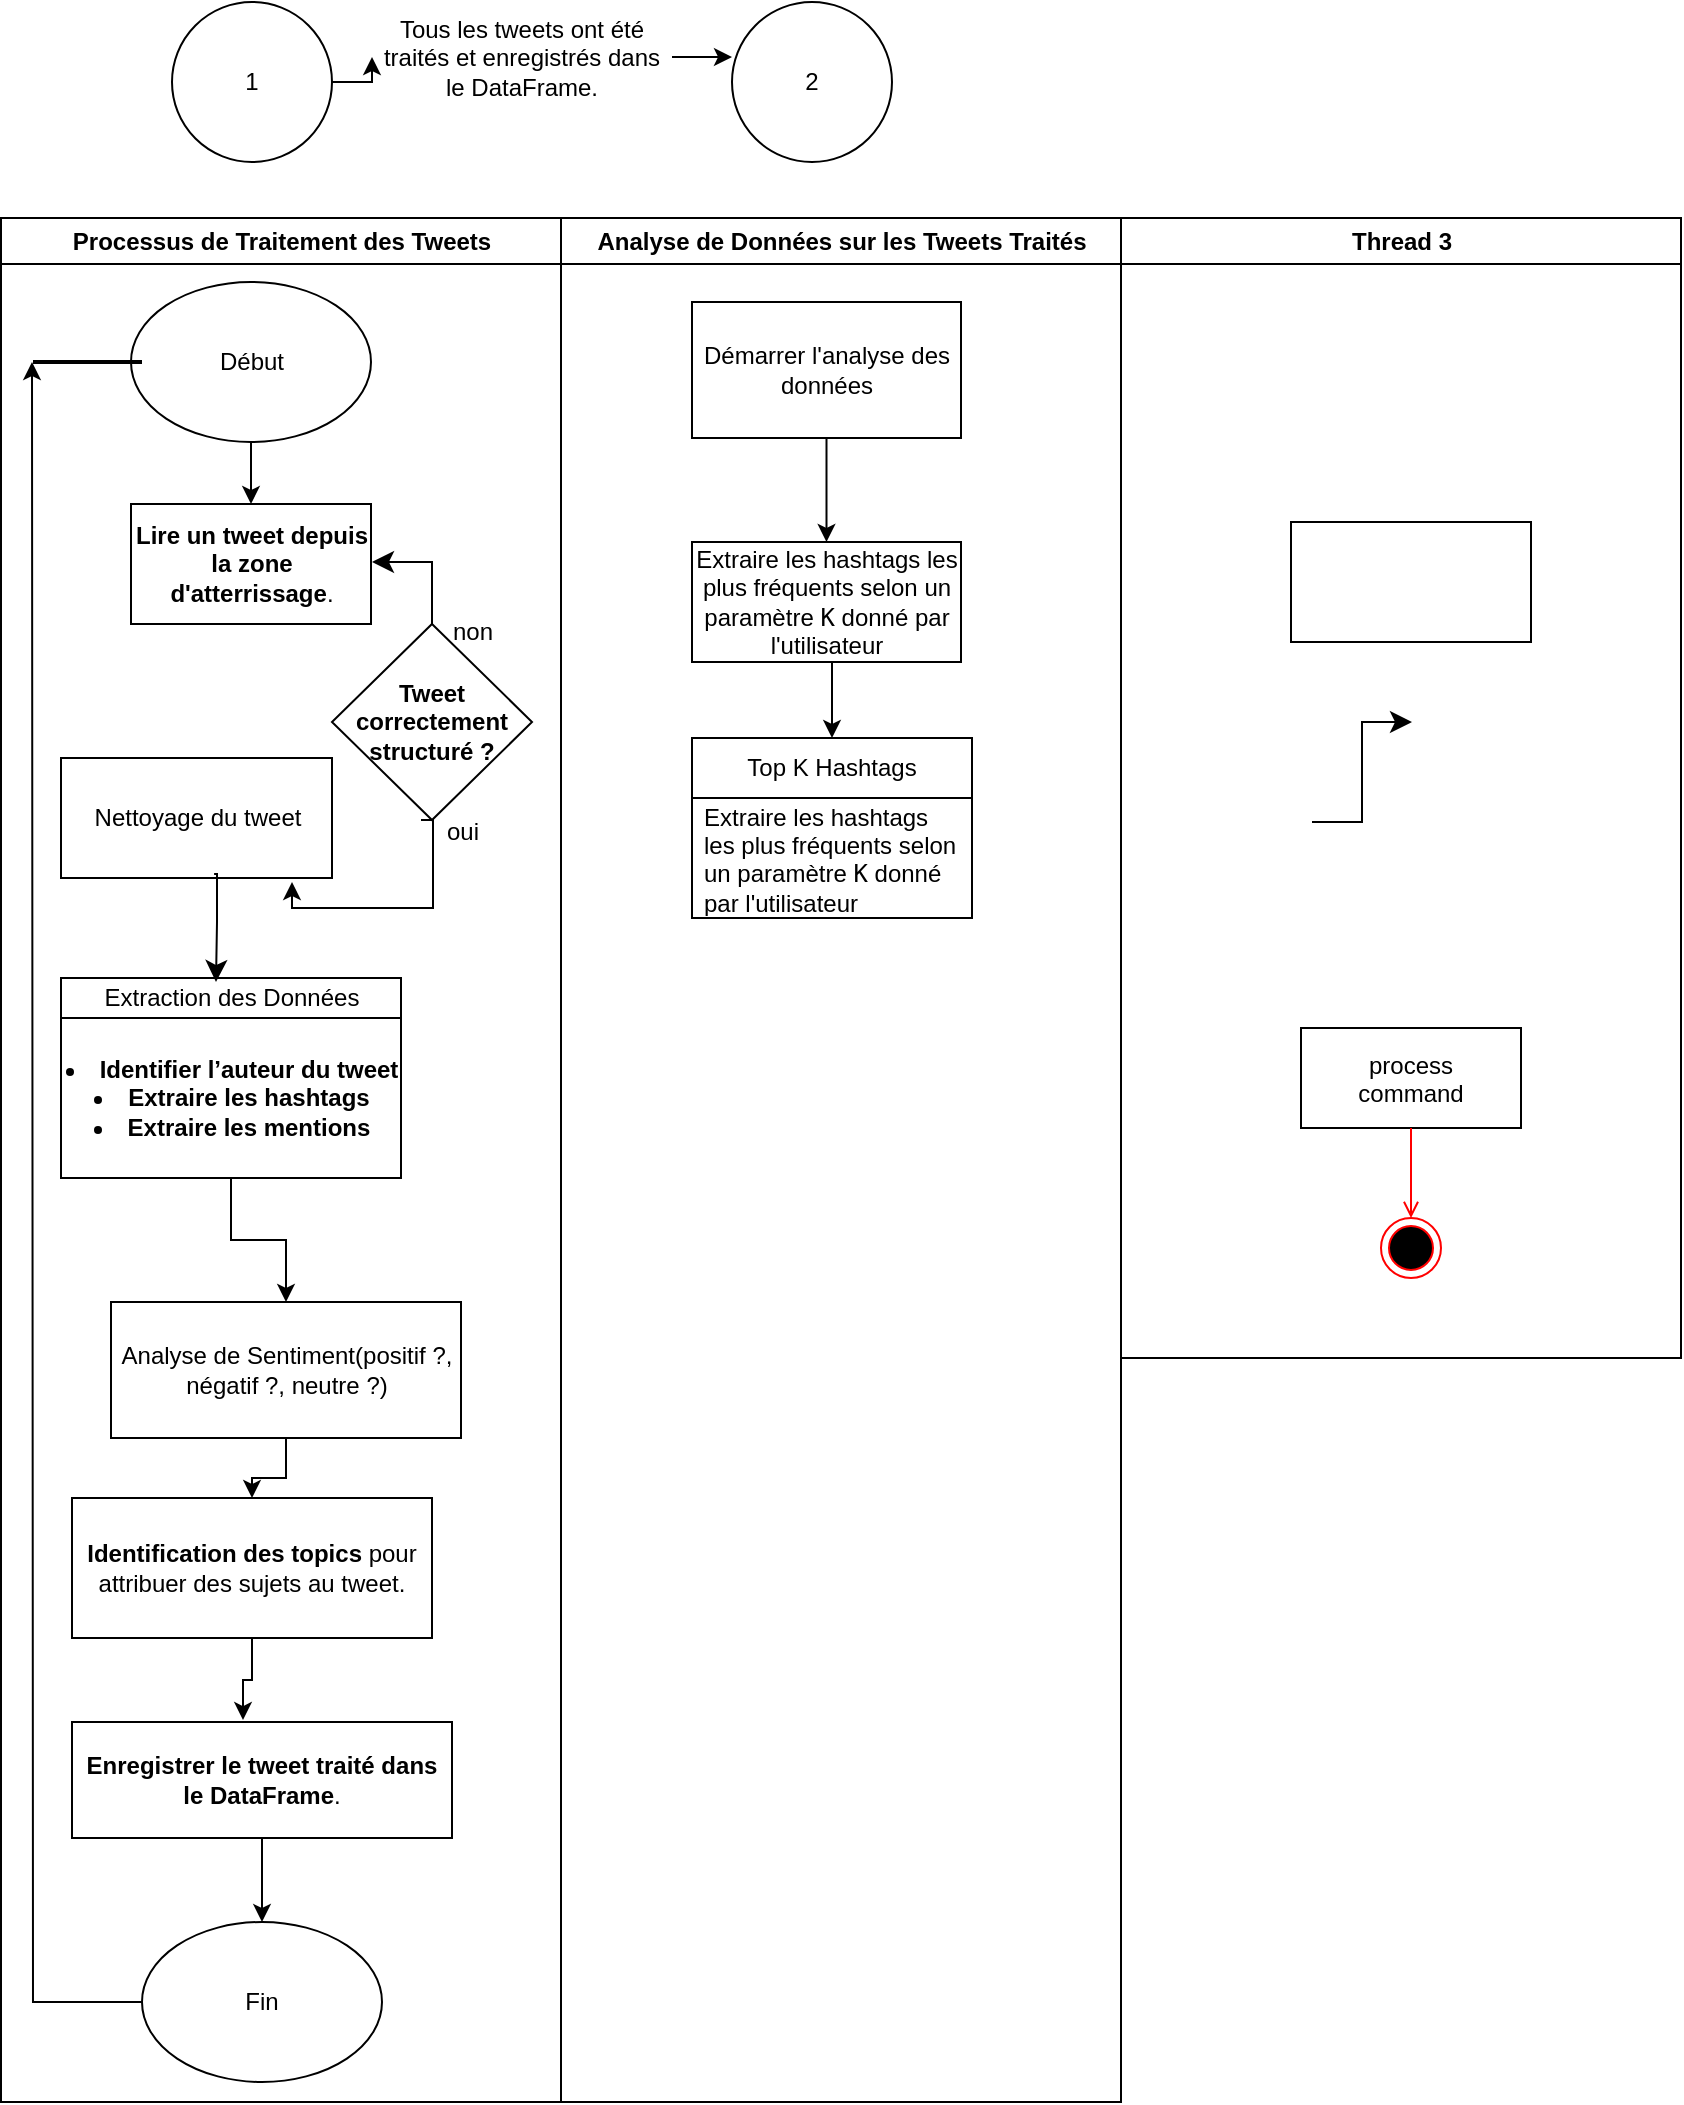 <mxfile version="24.8.3">
  <diagram name="Page-1" id="e7e014a7-5840-1c2e-5031-d8a46d1fe8dd">
    <mxGraphModel dx="1195" dy="650" grid="1" gridSize="10" guides="1" tooltips="1" connect="1" arrows="1" fold="1" page="1" pageScale="1" pageWidth="1169" pageHeight="826" background="none" math="0" shadow="0">
      <root>
        <mxCell id="0" />
        <mxCell id="1" parent="0" />
        <mxCell id="2" value="Processus de Traitement des Tweets" style="swimlane;whiteSpace=wrap" parent="1" vertex="1">
          <mxGeometry x="164.5" y="128" width="280" height="942" as="geometry" />
        </mxCell>
        <mxCell id="obNz4sW9q6NuTTQlPOyx-42" style="edgeStyle=orthogonalEdgeStyle;rounded=0;orthogonalLoop=1;jettySize=auto;html=1;exitX=0;exitY=0.3;exitDx=0;exitDy=0;exitPerimeter=0;" edge="1" parent="2" source="obNz4sW9q6NuTTQlPOyx-46">
          <mxGeometry relative="1" as="geometry">
            <mxPoint x="215.5" y="322" as="sourcePoint" />
            <mxPoint x="145.5" y="332" as="targetPoint" />
            <Array as="points">
              <mxPoint x="216" y="345" />
              <mxPoint x="146" y="345" />
            </Array>
          </mxGeometry>
        </mxCell>
        <mxCell id="obNz4sW9q6NuTTQlPOyx-60" style="edgeStyle=orthogonalEdgeStyle;rounded=0;orthogonalLoop=1;jettySize=auto;html=1;exitX=0.5;exitY=1;exitDx=0;exitDy=0;entryX=0.5;entryY=0;entryDx=0;entryDy=0;" edge="1" parent="2" source="obNz4sW9q6NuTTQlPOyx-41" target="obNz4sW9q6NuTTQlPOyx-43">
          <mxGeometry relative="1" as="geometry" />
        </mxCell>
        <mxCell id="obNz4sW9q6NuTTQlPOyx-41" value="Début" style="ellipse;whiteSpace=wrap;html=1;" vertex="1" parent="2">
          <mxGeometry x="65" y="32" width="120" height="80" as="geometry" />
        </mxCell>
        <mxCell id="obNz4sW9q6NuTTQlPOyx-43" value="&lt;strong&gt;Lire un tweet depuis la zone d&#39;atterrissage&lt;/strong&gt;." style="rounded=0;whiteSpace=wrap;html=1;" vertex="1" parent="2">
          <mxGeometry x="65" y="143" width="120" height="60" as="geometry" />
        </mxCell>
        <mxCell id="obNz4sW9q6NuTTQlPOyx-44" value="&lt;strong&gt;Tweet correctement structuré ?&lt;/strong&gt;" style="rhombus;whiteSpace=wrap;html=1;" vertex="1" parent="2">
          <mxGeometry x="165.5" y="203" width="100" height="98" as="geometry" />
        </mxCell>
        <mxCell id="obNz4sW9q6NuTTQlPOyx-45" value="Nettoyage du tweet" style="rounded=0;whiteSpace=wrap;html=1;" vertex="1" parent="2">
          <mxGeometry x="30" y="270" width="135.5" height="60" as="geometry" />
        </mxCell>
        <mxCell id="obNz4sW9q6NuTTQlPOyx-46" value="oui" style="text;html=1;align=center;verticalAlign=middle;resizable=0;points=[];autosize=1;strokeColor=none;fillColor=none;" vertex="1" parent="2">
          <mxGeometry x="210" y="292" width="40" height="30" as="geometry" />
        </mxCell>
        <mxCell id="obNz4sW9q6NuTTQlPOyx-47" value="" style="edgeStyle=elbowEdgeStyle;elbow=vertical;endArrow=classic;html=1;curved=0;rounded=0;endSize=8;startSize=8;exitX=0.5;exitY=0;exitDx=0;exitDy=0;" edge="1" parent="2" source="obNz4sW9q6NuTTQlPOyx-44">
          <mxGeometry width="50" height="50" relative="1" as="geometry">
            <mxPoint x="215.5" y="212" as="sourcePoint" />
            <mxPoint x="185.5" y="172" as="targetPoint" />
            <Array as="points">
              <mxPoint x="226" y="172" />
            </Array>
          </mxGeometry>
        </mxCell>
        <mxCell id="obNz4sW9q6NuTTQlPOyx-48" value="non" style="text;html=1;align=center;verticalAlign=middle;resizable=0;points=[];autosize=1;strokeColor=none;fillColor=none;" vertex="1" parent="2">
          <mxGeometry x="215.5" y="192" width="40" height="30" as="geometry" />
        </mxCell>
        <mxCell id="obNz4sW9q6NuTTQlPOyx-50" value="Extraction des Données" style="rounded=0;whiteSpace=wrap;html=1;" vertex="1" parent="2">
          <mxGeometry x="30" y="380" width="170" height="20" as="geometry" />
        </mxCell>
        <mxCell id="obNz4sW9q6NuTTQlPOyx-52" value="" style="edgeStyle=segmentEdgeStyle;endArrow=classic;html=1;curved=0;rounded=0;endSize=8;startSize=8;exitX=0.565;exitY=0.967;exitDx=0;exitDy=0;exitPerimeter=0;" edge="1" parent="2" source="obNz4sW9q6NuTTQlPOyx-45">
          <mxGeometry width="50" height="50" relative="1" as="geometry">
            <mxPoint x="87.5" y="342" as="sourcePoint" />
            <mxPoint x="107.5" y="382" as="targetPoint" />
            <Array as="points">
              <mxPoint x="108" y="328" />
              <mxPoint x="108" y="352" />
            </Array>
          </mxGeometry>
        </mxCell>
        <mxCell id="obNz4sW9q6NuTTQlPOyx-59" style="edgeStyle=orthogonalEdgeStyle;rounded=0;orthogonalLoop=1;jettySize=auto;html=1;exitX=0.5;exitY=1;exitDx=0;exitDy=0;entryX=0.5;entryY=0;entryDx=0;entryDy=0;" edge="1" parent="2" source="obNz4sW9q6NuTTQlPOyx-55" target="obNz4sW9q6NuTTQlPOyx-56">
          <mxGeometry relative="1" as="geometry" />
        </mxCell>
        <mxCell id="obNz4sW9q6NuTTQlPOyx-55" value="&lt;li&gt;&lt;strong&gt;Identifier l’auteur du tweet&lt;/strong&gt;&lt;/li&gt;&lt;li&gt;&lt;strong&gt;Extraire les hashtags&lt;/strong&gt;&lt;/li&gt;&lt;li&gt;&lt;strong&gt;Extraire les mentions&lt;/strong&gt;&lt;/li&gt;" style="rounded=0;whiteSpace=wrap;html=1;" vertex="1" parent="2">
          <mxGeometry x="30" y="400" width="170" height="80" as="geometry" />
        </mxCell>
        <mxCell id="obNz4sW9q6NuTTQlPOyx-62" style="edgeStyle=orthogonalEdgeStyle;rounded=0;orthogonalLoop=1;jettySize=auto;html=1;entryX=0.5;entryY=0;entryDx=0;entryDy=0;" edge="1" parent="2" source="obNz4sW9q6NuTTQlPOyx-56" target="obNz4sW9q6NuTTQlPOyx-61">
          <mxGeometry relative="1" as="geometry" />
        </mxCell>
        <mxCell id="obNz4sW9q6NuTTQlPOyx-56" value="Analyse de Sentiment(positif ?, négatif ?, neutre ?)" style="rounded=0;whiteSpace=wrap;html=1;" vertex="1" parent="2">
          <mxGeometry x="55" y="542" width="175" height="68" as="geometry" />
        </mxCell>
        <mxCell id="obNz4sW9q6NuTTQlPOyx-61" value="&lt;strong&gt;Identification des topics&lt;/strong&gt; pour attribuer des sujets au tweet." style="rounded=0;whiteSpace=wrap;html=1;" vertex="1" parent="2">
          <mxGeometry x="35.5" y="640" width="180" height="70" as="geometry" />
        </mxCell>
        <mxCell id="obNz4sW9q6NuTTQlPOyx-76" style="edgeStyle=orthogonalEdgeStyle;rounded=0;orthogonalLoop=1;jettySize=auto;html=1;entryX=0.5;entryY=0;entryDx=0;entryDy=0;" edge="1" parent="2" source="obNz4sW9q6NuTTQlPOyx-63" target="obNz4sW9q6NuTTQlPOyx-67">
          <mxGeometry relative="1" as="geometry" />
        </mxCell>
        <mxCell id="obNz4sW9q6NuTTQlPOyx-63" value="&lt;strong&gt;Enregistrer le tweet traité dans le DataFrame&lt;/strong&gt;." style="rounded=0;whiteSpace=wrap;html=1;" vertex="1" parent="2">
          <mxGeometry x="35.5" y="752" width="190" height="58" as="geometry" />
        </mxCell>
        <mxCell id="obNz4sW9q6NuTTQlPOyx-65" style="edgeStyle=orthogonalEdgeStyle;rounded=0;orthogonalLoop=1;jettySize=auto;html=1;entryX=0.45;entryY=-0.017;entryDx=0;entryDy=0;entryPerimeter=0;" edge="1" parent="2" source="obNz4sW9q6NuTTQlPOyx-61" target="obNz4sW9q6NuTTQlPOyx-63">
          <mxGeometry relative="1" as="geometry" />
        </mxCell>
        <mxCell id="obNz4sW9q6NuTTQlPOyx-68" style="edgeStyle=orthogonalEdgeStyle;rounded=0;orthogonalLoop=1;jettySize=auto;html=1;" edge="1" parent="2" source="obNz4sW9q6NuTTQlPOyx-67">
          <mxGeometry relative="1" as="geometry">
            <mxPoint x="15.5" y="72" as="targetPoint" />
          </mxGeometry>
        </mxCell>
        <mxCell id="obNz4sW9q6NuTTQlPOyx-67" value="Fin" style="ellipse;whiteSpace=wrap;html=1;" vertex="1" parent="2">
          <mxGeometry x="70.5" y="852" width="120" height="80" as="geometry" />
        </mxCell>
        <mxCell id="obNz4sW9q6NuTTQlPOyx-72" value="" style="line;strokeWidth=2;html=1;" vertex="1" parent="2">
          <mxGeometry x="16" y="67" width="54.5" height="10" as="geometry" />
        </mxCell>
        <mxCell id="3" value="Analyse de Données sur les Tweets Traités" style="swimlane;whiteSpace=wrap" parent="1" vertex="1">
          <mxGeometry x="444.5" y="128" width="280" height="942" as="geometry" />
        </mxCell>
        <mxCell id="obNz4sW9q6NuTTQlPOyx-83" style="edgeStyle=orthogonalEdgeStyle;rounded=0;orthogonalLoop=1;jettySize=auto;html=1;exitX=0.5;exitY=1;exitDx=0;exitDy=0;entryX=0.5;entryY=0;entryDx=0;entryDy=0;" edge="1" parent="3" source="obNz4sW9q6NuTTQlPOyx-75" target="obNz4sW9q6NuTTQlPOyx-82">
          <mxGeometry relative="1" as="geometry" />
        </mxCell>
        <mxCell id="obNz4sW9q6NuTTQlPOyx-75" value="Démarrer l&#39;analyse des données" style="rounded=0;whiteSpace=wrap;html=1;" vertex="1" parent="3">
          <mxGeometry x="65.5" y="42" width="134.5" height="68" as="geometry" />
        </mxCell>
        <mxCell id="obNz4sW9q6NuTTQlPOyx-88" style="edgeStyle=orthogonalEdgeStyle;rounded=0;orthogonalLoop=1;jettySize=auto;html=1;exitX=0.5;exitY=1;exitDx=0;exitDy=0;entryX=0.5;entryY=0;entryDx=0;entryDy=0;" edge="1" parent="3" source="obNz4sW9q6NuTTQlPOyx-82" target="obNz4sW9q6NuTTQlPOyx-84">
          <mxGeometry relative="1" as="geometry" />
        </mxCell>
        <mxCell id="obNz4sW9q6NuTTQlPOyx-82" value="Extraire les hashtags les plus fréquents selon un paramètre &lt;code&gt;K&lt;/code&gt; donné par l&#39;utilisateur" style="rounded=0;whiteSpace=wrap;html=1;" vertex="1" parent="3">
          <mxGeometry x="65.5" y="162" width="134.5" height="60" as="geometry" />
        </mxCell>
        <mxCell id="obNz4sW9q6NuTTQlPOyx-84" value="Top K Hashtags" style="swimlane;fontStyle=0;childLayout=stackLayout;horizontal=1;startSize=30;horizontalStack=0;resizeParent=1;resizeParentMax=0;resizeLast=0;collapsible=1;marginBottom=0;whiteSpace=wrap;html=1;" vertex="1" parent="3">
          <mxGeometry x="65.5" y="260" width="140" height="90" as="geometry" />
        </mxCell>
        <mxCell id="obNz4sW9q6NuTTQlPOyx-85" value="&lt;span style=&quot;text-align: center;&quot;&gt;Extraire les hashtags les plus fréquents selon un paramètre&amp;nbsp;&lt;/span&gt;&lt;code style=&quot;text-align: center;&quot;&gt;K&lt;/code&gt;&lt;span style=&quot;text-align: center;&quot;&gt;&amp;nbsp;donné par l&#39;utilisateur&lt;/span&gt;" style="text;strokeColor=none;fillColor=none;align=left;verticalAlign=middle;spacingLeft=4;spacingRight=4;overflow=hidden;points=[[0,0.5],[1,0.5]];portConstraint=eastwest;rotatable=0;whiteSpace=wrap;html=1;" vertex="1" parent="obNz4sW9q6NuTTQlPOyx-84">
          <mxGeometry y="30" width="140" height="60" as="geometry" />
        </mxCell>
        <mxCell id="4" value="Thread 3" style="swimlane;whiteSpace=wrap" parent="1" vertex="1">
          <mxGeometry x="724.5" y="128" width="280" height="570" as="geometry" />
        </mxCell>
        <mxCell id="33" value="process&#xa;command" style="" parent="4" vertex="1">
          <mxGeometry x="90" y="405" width="110" height="50" as="geometry" />
        </mxCell>
        <mxCell id="38" value="" style="ellipse;shape=endState;fillColor=#000000;strokeColor=#ff0000" parent="4" vertex="1">
          <mxGeometry x="130" y="500" width="30" height="30" as="geometry" />
        </mxCell>
        <mxCell id="39" value="" style="endArrow=open;strokeColor=#FF0000;endFill=1;rounded=0" parent="4" source="33" target="38" edge="1">
          <mxGeometry relative="1" as="geometry" />
        </mxCell>
        <mxCell id="obNz4sW9q6NuTTQlPOyx-49" value="" style="rounded=0;whiteSpace=wrap;html=1;" vertex="1" parent="4">
          <mxGeometry x="85" y="152" width="120" height="60" as="geometry" />
        </mxCell>
        <mxCell id="obNz4sW9q6NuTTQlPOyx-51" value="" style="edgeStyle=elbowEdgeStyle;elbow=horizontal;endArrow=classic;html=1;curved=0;rounded=0;endSize=8;startSize=8;" edge="1" parent="4">
          <mxGeometry width="50" height="50" relative="1" as="geometry">
            <mxPoint x="95.5" y="302" as="sourcePoint" />
            <mxPoint x="145.5" y="252" as="targetPoint" />
          </mxGeometry>
        </mxCell>
        <mxCell id="obNz4sW9q6NuTTQlPOyx-79" style="edgeStyle=orthogonalEdgeStyle;rounded=0;orthogonalLoop=1;jettySize=auto;html=1;exitX=1;exitY=0.5;exitDx=0;exitDy=0;" edge="1" parent="1" source="obNz4sW9q6NuTTQlPOyx-77" target="obNz4sW9q6NuTTQlPOyx-80">
          <mxGeometry relative="1" as="geometry">
            <mxPoint x="380" y="60" as="targetPoint" />
          </mxGeometry>
        </mxCell>
        <mxCell id="obNz4sW9q6NuTTQlPOyx-77" value="1" style="ellipse;whiteSpace=wrap;html=1;aspect=fixed;" vertex="1" parent="1">
          <mxGeometry x="250" y="20" width="80" height="80" as="geometry" />
        </mxCell>
        <mxCell id="obNz4sW9q6NuTTQlPOyx-78" value="2" style="ellipse;whiteSpace=wrap;html=1;aspect=fixed;" vertex="1" parent="1">
          <mxGeometry x="530" y="20" width="80" height="80" as="geometry" />
        </mxCell>
        <mxCell id="obNz4sW9q6NuTTQlPOyx-80" value="Tous les tweets ont été traités et enregistrés dans le DataFrame." style="text;html=1;align=center;verticalAlign=middle;whiteSpace=wrap;rounded=0;" vertex="1" parent="1">
          <mxGeometry x="350" y="20" width="150" height="55" as="geometry" />
        </mxCell>
        <mxCell id="obNz4sW9q6NuTTQlPOyx-81" style="edgeStyle=orthogonalEdgeStyle;rounded=0;orthogonalLoop=1;jettySize=auto;html=1;exitX=1;exitY=0.5;exitDx=0;exitDy=0;entryX=0;entryY=0.344;entryDx=0;entryDy=0;entryPerimeter=0;" edge="1" parent="1" source="obNz4sW9q6NuTTQlPOyx-80" target="obNz4sW9q6NuTTQlPOyx-78">
          <mxGeometry relative="1" as="geometry" />
        </mxCell>
      </root>
    </mxGraphModel>
  </diagram>
</mxfile>
